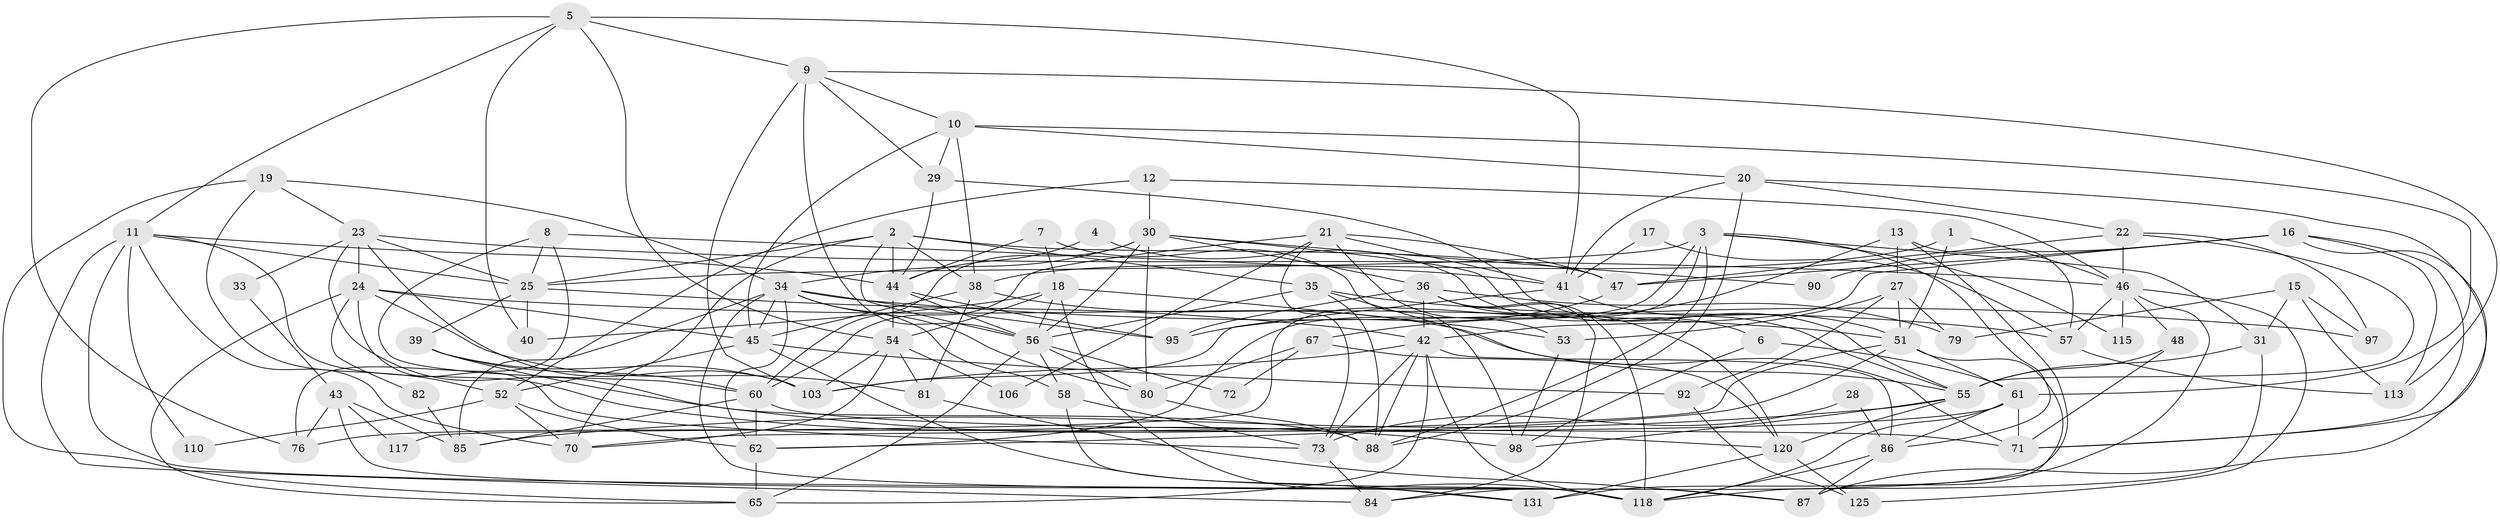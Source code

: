 // original degree distribution, {3: 0.23529411764705882, 4: 0.3161764705882353, 2: 0.13970588235294118, 6: 0.11764705882352941, 7: 0.04411764705882353, 5: 0.14705882352941177}
// Generated by graph-tools (version 1.1) at 2025/42/03/06/25 10:42:01]
// undirected, 86 vertices, 218 edges
graph export_dot {
graph [start="1"]
  node [color=gray90,style=filled];
  1;
  2 [super="+129"];
  3 [super="+132"];
  4;
  5;
  6;
  7;
  8;
  9 [super="+14"];
  10 [super="+68"];
  11 [super="+37"];
  12;
  13;
  15;
  16 [super="+83"];
  17;
  18 [super="+64"];
  19 [super="+32"];
  20 [super="+75"];
  21 [super="+107"];
  22 [super="+102"];
  23 [super="+26"];
  24 [super="+136"];
  25 [super="+105"];
  27 [super="+50"];
  28;
  29 [super="+93"];
  30 [super="+100"];
  31;
  33;
  34 [super="+119"];
  35 [super="+127"];
  36 [super="+77"];
  38 [super="+74"];
  39;
  40;
  41 [super="+91"];
  42 [super="+109"];
  43 [super="+66"];
  44 [super="+63"];
  45 [super="+49"];
  46 [super="+69"];
  47 [super="+124"];
  48;
  51 [super="+94"];
  52 [super="+130"];
  53;
  54 [super="+78"];
  55 [super="+134"];
  56 [super="+59"];
  57 [super="+111"];
  58;
  60 [super="+116"];
  61 [super="+114"];
  62 [super="+96"];
  65;
  67;
  70;
  71 [super="+101"];
  72;
  73 [super="+128"];
  76 [super="+123"];
  79;
  80 [super="+112"];
  81;
  82;
  84;
  85 [super="+121"];
  86 [super="+89"];
  87 [super="+122"];
  88 [super="+135"];
  90;
  92;
  95 [super="+99"];
  97;
  98 [super="+108"];
  103 [super="+104"];
  106;
  110;
  113;
  115;
  117;
  118 [super="+126"];
  120 [super="+133"];
  125;
  131;
  1 -- 51;
  1 -- 46;
  1 -- 38;
  2 -- 56;
  2 -- 44;
  2 -- 70;
  2 -- 35;
  2 -- 38;
  2 -- 25;
  2 -- 47;
  3 -- 86;
  3 -- 115;
  3 -- 117;
  3 -- 88;
  3 -- 25;
  3 -- 31;
  3 -- 62;
  4 -- 6;
  4 -- 44;
  5 -- 41;
  5 -- 11;
  5 -- 40;
  5 -- 54;
  5 -- 76;
  5 -- 9;
  6 -- 98;
  6 -- 61;
  7 -- 98;
  7 -- 18;
  7 -- 44;
  8 -- 25;
  8 -- 41;
  8 -- 76;
  8 -- 60;
  9 -- 56;
  9 -- 103;
  9 -- 113;
  9 -- 29;
  9 -- 10;
  10 -- 45;
  10 -- 61;
  10 -- 20;
  10 -- 38;
  10 -- 29;
  11 -- 70;
  11 -- 131;
  11 -- 84;
  11 -- 110;
  11 -- 25;
  11 -- 98;
  11 -- 44;
  12 -- 52;
  12 -- 30;
  12 -- 46;
  13 -- 84;
  13 -- 67;
  13 -- 27;
  13 -- 57;
  15 -- 113;
  15 -- 31;
  15 -- 79;
  15 -- 97;
  16 -- 113;
  16 -- 90;
  16 -- 87;
  16 -- 71;
  16 -- 42;
  16 -- 47;
  17 -- 41;
  17 -- 57;
  18 -- 53;
  18 -- 118;
  18 -- 40;
  18 -- 56;
  18 -- 54;
  19 -- 52;
  19 -- 65;
  19 -- 34;
  19 -- 23;
  20 -- 71;
  20 -- 88;
  20 -- 22;
  20 -- 41;
  21 -- 73;
  21 -- 53;
  21 -- 41;
  21 -- 106;
  21 -- 47;
  21 -- 60;
  22 -- 47;
  22 -- 46;
  22 -- 97;
  22 -- 55;
  23 -- 25;
  23 -- 33;
  23 -- 120;
  23 -- 103;
  23 -- 24;
  23 -- 46;
  24 -- 81;
  24 -- 45;
  24 -- 73;
  24 -- 65;
  24 -- 82;
  24 -- 51;
  25 -- 40;
  25 -- 39;
  25 -- 42;
  27 -- 51;
  27 -- 92;
  27 -- 53;
  27 -- 79;
  28 -- 86;
  28 -- 73;
  29 -- 55;
  29 -- 44;
  30 -- 56;
  30 -- 55;
  30 -- 36;
  30 -- 90;
  30 -- 34;
  30 -- 80;
  30 -- 60;
  31 -- 55;
  31 -- 118;
  33 -- 43;
  34 -- 62;
  34 -- 58;
  34 -- 97;
  34 -- 85;
  34 -- 87;
  34 -- 80;
  34 -- 45;
  34 -- 95;
  35 -- 57;
  35 -- 88;
  35 -- 56;
  35 -- 71;
  36 -- 118;
  36 -- 95;
  36 -- 120 [weight=2];
  36 -- 42;
  36 -- 79;
  36 -- 84;
  38 -- 45;
  38 -- 81;
  38 -- 55;
  39 -- 103;
  39 -- 60;
  39 -- 88;
  41 -- 51;
  41 -- 103;
  42 -- 73 [weight=2];
  42 -- 88;
  42 -- 86;
  42 -- 65;
  42 -- 118;
  42 -- 103;
  43 -- 76;
  43 -- 117;
  43 -- 118;
  43 -- 85;
  44 -- 54;
  44 -- 56;
  44 -- 95;
  45 -- 131;
  45 -- 52;
  45 -- 92;
  46 -- 115;
  46 -- 131;
  46 -- 48;
  46 -- 57;
  46 -- 125;
  47 -- 95;
  48 -- 55;
  48 -- 71;
  51 -- 61;
  51 -- 70;
  51 -- 62;
  51 -- 87;
  52 -- 62;
  52 -- 70;
  52 -- 110;
  53 -- 98;
  54 -- 81;
  54 -- 103;
  54 -- 70;
  54 -- 106;
  55 -- 120;
  55 -- 85;
  55 -- 98;
  56 -- 58;
  56 -- 65;
  56 -- 72;
  56 -- 80;
  57 -- 113;
  58 -- 73;
  58 -- 118;
  60 -- 85;
  60 -- 71;
  60 -- 62;
  61 -- 118 [weight=2];
  61 -- 76;
  61 -- 71;
  61 -- 86;
  62 -- 65;
  67 -- 120;
  67 -- 72;
  67 -- 80;
  73 -- 84;
  80 -- 88;
  81 -- 87;
  82 -- 85;
  86 -- 118;
  86 -- 87;
  92 -- 125;
  120 -- 125;
  120 -- 131;
}
